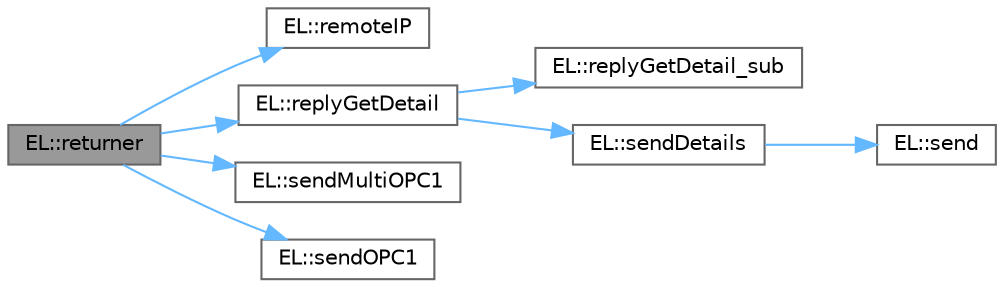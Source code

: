 digraph "EL::returner"
{
 // LATEX_PDF_SIZE
  bgcolor="transparent";
  edge [fontname=Helvetica,fontsize=10,labelfontname=Helvetica,labelfontsize=10];
  node [fontname=Helvetica,fontsize=10,shape=box,height=0.2,width=0.4];
  rankdir="LR";
  Node1 [label="EL::returner",height=0.2,width=0.4,color="gray40", fillcolor="grey60", style="filled", fontcolor="black",tooltip=" "];
  Node1 -> Node2 [color="steelblue1",style="solid"];
  Node2 [label="EL::remoteIP",height=0.2,width=0.4,color="grey40", fillcolor="white", style="filled",URL="$class_e_l.html#afb8d61da0fa657758fb4231f061337fc",tooltip="受信データの送信元を取得する"];
  Node1 -> Node3 [color="steelblue1",style="solid"];
  Node3 [label="EL::replyGetDetail",height=0.2,width=0.4,color="grey40", fillcolor="white", style="filled",URL="$class_e_l.html#a7c323a2e5634104f38317521d4c0a239",tooltip="Getに対して複数OPCにも対応して返答する内部関数"];
  Node3 -> Node4 [color="steelblue1",style="solid"];
  Node4 [label="EL::replyGetDetail_sub",height=0.2,width=0.4,color="grey40", fillcolor="white", style="filled",URL="$class_e_l.html#a1d6a20d4d498936b3afe2bcfad10f268",tooltip="EOJとEPCを指定したとき、そのプロパティ（EDT）はあるかチェックする内部関数"];
  Node3 -> Node5 [color="steelblue1",style="solid"];
  Node5 [label="EL::sendDetails",height=0.2,width=0.4,color="grey40", fillcolor="white", style="filled",URL="$class_e_l.html#a558f0e1b780b266d05ad73a57f991029",tooltip="複数のEPCで送信する場合はこれを使う"];
  Node5 -> Node6 [color="steelblue1",style="solid"];
  Node6 [label="EL::send",height=0.2,width=0.4,color="grey40", fillcolor="white", style="filled",URL="$class_e_l.html#a58b950847b38135814429193175b9b72",tooltip="IP指定による送信"];
  Node1 -> Node7 [color="steelblue1",style="solid"];
  Node7 [label="EL::sendMultiOPC1",height=0.2,width=0.4,color="grey40", fillcolor="white", style="filled",URL="$class_e_l.html#a244aa53bae7709adcf29c631b7cabf55",tooltip=" "];
  Node1 -> Node8 [color="steelblue1",style="solid"];
  Node8 [label="EL::sendOPC1",height=0.2,width=0.4,color="grey40", fillcolor="white", style="filled",URL="$class_e_l.html#ac68ea0b0b0d356a1d6931aca75d1c65d",tooltip=" "];
}
